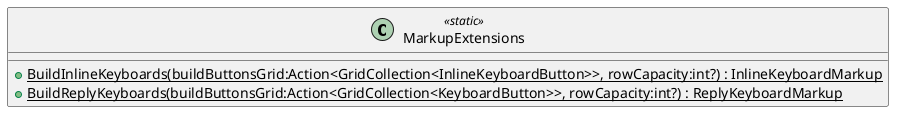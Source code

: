 @startuml
class MarkupExtensions <<static>> {
    + {static} BuildInlineKeyboards(buildButtonsGrid:Action<GridCollection<InlineKeyboardButton>>, rowCapacity:int?) : InlineKeyboardMarkup
    + {static} BuildReplyKeyboards(buildButtonsGrid:Action<GridCollection<KeyboardButton>>, rowCapacity:int?) : ReplyKeyboardMarkup
}
@enduml
